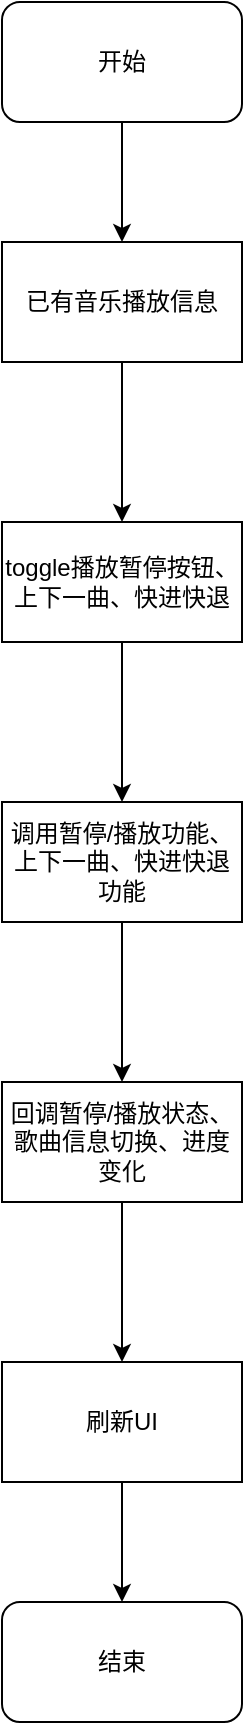 <mxfile version="24.0.7" type="github">
  <diagram name="第 1 页" id="Jt81qwoU_8EIQBXdyNeV">
    <mxGraphModel dx="1386" dy="759" grid="1" gridSize="10" guides="1" tooltips="1" connect="1" arrows="1" fold="1" page="1" pageScale="1" pageWidth="827" pageHeight="1169" math="0" shadow="0">
      <root>
        <mxCell id="0" />
        <mxCell id="1" parent="0" />
        <mxCell id="vm2IYsjZoZjuK-RpaDsR-7" value="" style="edgeStyle=orthogonalEdgeStyle;rounded=0;orthogonalLoop=1;jettySize=auto;html=1;" edge="1" parent="1" source="vm2IYsjZoZjuK-RpaDsR-1" target="vm2IYsjZoZjuK-RpaDsR-6">
          <mxGeometry relative="1" as="geometry" />
        </mxCell>
        <mxCell id="vm2IYsjZoZjuK-RpaDsR-1" value="开始" style="rounded=1;whiteSpace=wrap;html=1;" vertex="1" parent="1">
          <mxGeometry x="160" y="70" width="120" height="60" as="geometry" />
        </mxCell>
        <mxCell id="vm2IYsjZoZjuK-RpaDsR-9" value="" style="edgeStyle=orthogonalEdgeStyle;rounded=0;orthogonalLoop=1;jettySize=auto;html=1;" edge="1" parent="1" source="vm2IYsjZoZjuK-RpaDsR-6" target="vm2IYsjZoZjuK-RpaDsR-8">
          <mxGeometry relative="1" as="geometry" />
        </mxCell>
        <mxCell id="vm2IYsjZoZjuK-RpaDsR-6" value="已有音乐播放信息" style="rounded=0;whiteSpace=wrap;html=1;" vertex="1" parent="1">
          <mxGeometry x="160" y="190" width="120" height="60" as="geometry" />
        </mxCell>
        <mxCell id="vm2IYsjZoZjuK-RpaDsR-11" value="" style="edgeStyle=orthogonalEdgeStyle;rounded=0;orthogonalLoop=1;jettySize=auto;html=1;" edge="1" parent="1" source="vm2IYsjZoZjuK-RpaDsR-8" target="vm2IYsjZoZjuK-RpaDsR-10">
          <mxGeometry relative="1" as="geometry" />
        </mxCell>
        <mxCell id="vm2IYsjZoZjuK-RpaDsR-8" value="toggle播放暂停按钮、上下一曲、快进快退" style="rounded=0;whiteSpace=wrap;html=1;" vertex="1" parent="1">
          <mxGeometry x="160" y="330" width="120" height="60" as="geometry" />
        </mxCell>
        <mxCell id="vm2IYsjZoZjuK-RpaDsR-13" value="" style="edgeStyle=orthogonalEdgeStyle;rounded=0;orthogonalLoop=1;jettySize=auto;html=1;" edge="1" parent="1" source="vm2IYsjZoZjuK-RpaDsR-10" target="vm2IYsjZoZjuK-RpaDsR-12">
          <mxGeometry relative="1" as="geometry" />
        </mxCell>
        <mxCell id="vm2IYsjZoZjuK-RpaDsR-10" value="调用暂停/播放功能、上下一曲、快进快退功能" style="rounded=0;whiteSpace=wrap;html=1;" vertex="1" parent="1">
          <mxGeometry x="160" y="470" width="120" height="60" as="geometry" />
        </mxCell>
        <mxCell id="vm2IYsjZoZjuK-RpaDsR-15" value="" style="edgeStyle=orthogonalEdgeStyle;rounded=0;orthogonalLoop=1;jettySize=auto;html=1;" edge="1" parent="1" source="vm2IYsjZoZjuK-RpaDsR-12" target="vm2IYsjZoZjuK-RpaDsR-14">
          <mxGeometry relative="1" as="geometry" />
        </mxCell>
        <mxCell id="vm2IYsjZoZjuK-RpaDsR-12" value="回调暂停/播放状态、歌曲信息切换、进度变化" style="rounded=0;whiteSpace=wrap;html=1;" vertex="1" parent="1">
          <mxGeometry x="160" y="610" width="120" height="60" as="geometry" />
        </mxCell>
        <mxCell id="vm2IYsjZoZjuK-RpaDsR-17" value="" style="edgeStyle=orthogonalEdgeStyle;rounded=0;orthogonalLoop=1;jettySize=auto;html=1;" edge="1" parent="1" source="vm2IYsjZoZjuK-RpaDsR-14" target="vm2IYsjZoZjuK-RpaDsR-16">
          <mxGeometry relative="1" as="geometry" />
        </mxCell>
        <mxCell id="vm2IYsjZoZjuK-RpaDsR-14" value="刷新UI" style="rounded=0;whiteSpace=wrap;html=1;" vertex="1" parent="1">
          <mxGeometry x="160" y="750" width="120" height="60" as="geometry" />
        </mxCell>
        <mxCell id="vm2IYsjZoZjuK-RpaDsR-16" value="结束" style="rounded=1;whiteSpace=wrap;html=1;" vertex="1" parent="1">
          <mxGeometry x="160" y="870" width="120" height="60" as="geometry" />
        </mxCell>
      </root>
    </mxGraphModel>
  </diagram>
</mxfile>
